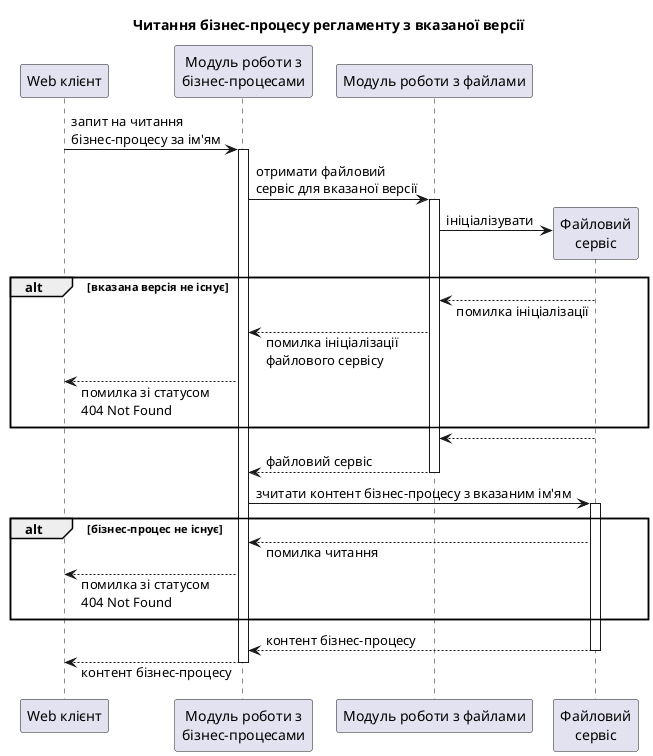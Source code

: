 @startuml
participant "Web клієнт" as client order 1
participant "Модуль роботи з\nбізнес-процесами" as businessProcessModule order 2
participant "Модуль роботи з файлами" as fileModule order 3
participant "Файловий\nсервіс" as fileService order 4

skinparam responseMessageBelowArrow true

title Читання бізнес-процесу регламенту з вказаної версії

client -> businessProcessModule: запит на читання\nбізнес-процесу за ім'ям
activate businessProcessModule

  businessProcessModule -> fileModule: отримати файловий\nсервіс для вказаної версії
  activate fileModule
    create fileService
    fileModule -> fileService: ініціалізувати
    alt вказана версія не існує
      fileModule <-- fileService: помилка ініціалізації
      businessProcessModule <-- fileModule: помилка ініціалізації\nфайлового сервісу
      client <-- businessProcessModule: помилка зі статусом\n404 Not Found
    end
    fileModule <-- fileService
    return файловий сервіс
  deactivate fileModule

  businessProcessModule -> fileService: зчитати контент бізнес-процесу з вказаним ім'ям
  activate fileService
    alt бізнес-процес не існує
      businessProcessModule <-- fileService: помилка читання
      client <-- businessProcessModule: помилка зі статусом\n404 Not Found
    end
    return контент бізнес-процесу
  deactivate fileService

  client <-- businessProcessModule: контент бізнес-процесу
deactivate businessProcessModule
@enduml